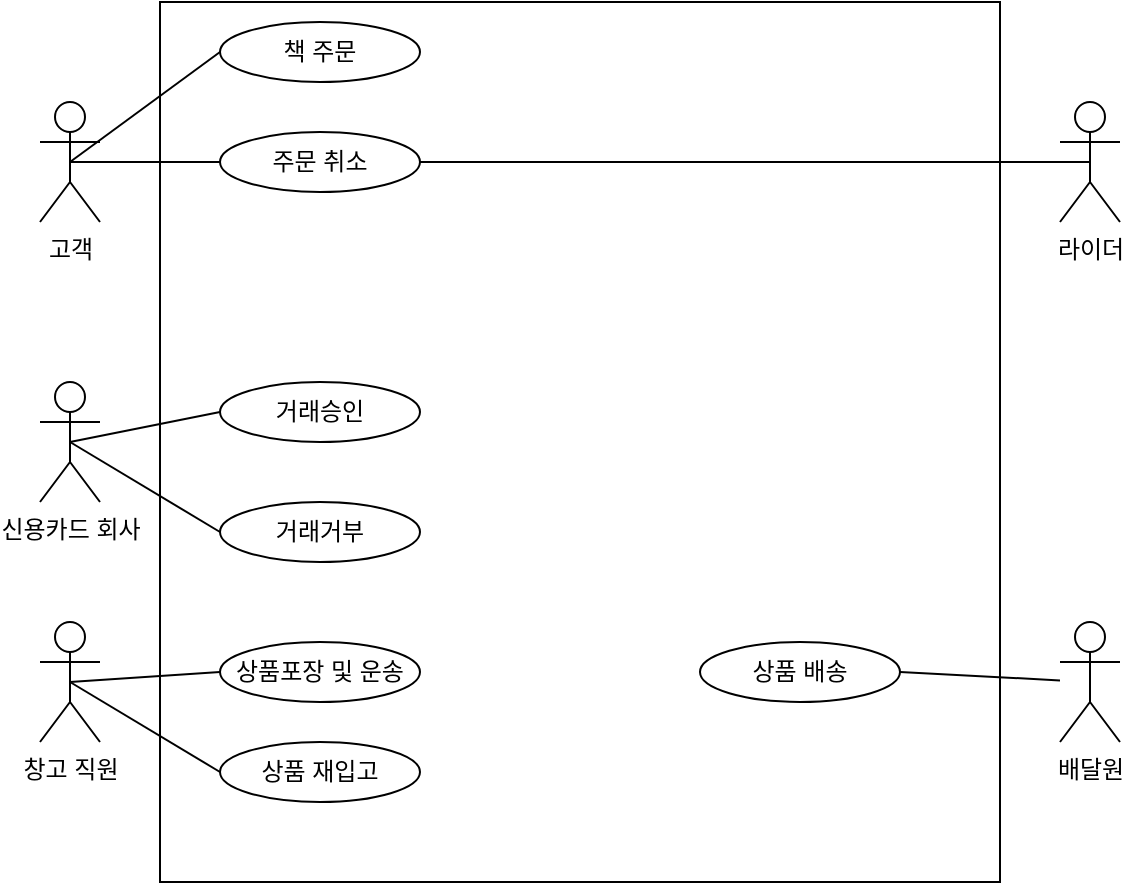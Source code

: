 <mxfile version="24.7.12">
  <diagram name="페이지-1" id="92vLbJ7T8EABoELUDHkJ">
    <mxGraphModel dx="1434" dy="746" grid="1" gridSize="10" guides="1" tooltips="1" connect="1" arrows="1" fold="1" page="1" pageScale="1" pageWidth="827" pageHeight="1169" math="0" shadow="0">
      <root>
        <mxCell id="0" />
        <mxCell id="1" parent="0" />
        <mxCell id="xrt1njgnEoAwC1u1c_bv-40" value="" style="rounded=0;whiteSpace=wrap;html=1;" vertex="1" parent="1">
          <mxGeometry x="120" width="420" height="440" as="geometry" />
        </mxCell>
        <mxCell id="xrt1njgnEoAwC1u1c_bv-1" value="고객" style="shape=umlActor;verticalLabelPosition=bottom;verticalAlign=top;html=1;outlineConnect=0;" vertex="1" parent="1">
          <mxGeometry x="60" y="50" width="30" height="60" as="geometry" />
        </mxCell>
        <mxCell id="xrt1njgnEoAwC1u1c_bv-2" value="창고 직원" style="shape=umlActor;verticalLabelPosition=bottom;verticalAlign=top;html=1;outlineConnect=0;" vertex="1" parent="1">
          <mxGeometry x="60" y="310" width="30" height="60" as="geometry" />
        </mxCell>
        <mxCell id="xrt1njgnEoAwC1u1c_bv-3" value="신용카드 회사" style="shape=umlActor;verticalLabelPosition=bottom;verticalAlign=top;html=1;outlineConnect=0;" vertex="1" parent="1">
          <mxGeometry x="60" y="190" width="30" height="60" as="geometry" />
        </mxCell>
        <mxCell id="xrt1njgnEoAwC1u1c_bv-4" value="라이더" style="shape=umlActor;verticalLabelPosition=bottom;verticalAlign=top;html=1;outlineConnect=0;" vertex="1" parent="1">
          <mxGeometry x="570" y="50" width="30" height="60" as="geometry" />
        </mxCell>
        <mxCell id="xrt1njgnEoAwC1u1c_bv-5" value="배달원" style="shape=umlActor;verticalLabelPosition=bottom;verticalAlign=top;html=1;outlineConnect=0;" vertex="1" parent="1">
          <mxGeometry x="570" y="310" width="30" height="60" as="geometry" />
        </mxCell>
        <mxCell id="xrt1njgnEoAwC1u1c_bv-16" value="책 주문" style="ellipse;whiteSpace=wrap;html=1;" vertex="1" parent="1">
          <mxGeometry x="150" y="10" width="100" height="30" as="geometry" />
        </mxCell>
        <mxCell id="xrt1njgnEoAwC1u1c_bv-20" value="주문 취소&lt;span style=&quot;color: rgba(0, 0, 0, 0); font-family: monospace; font-size: 0px; text-align: start; text-wrap: nowrap;&quot;&gt;%3CmxGraphModel%3E%3Croot%3E%3CmxCell%20id%3D%220%22%2F%3E%3CmxCell%20id%3D%221%22%20parent%3D%220%22%2F%3E%3CmxCell%20id%3D%222%22%20value%3D%22%ED%95%AD%EB%AA%A9%20%EC%A0%9C%EA%B1%B0%22%20style%3D%22ellipse%3BwhiteSpace%3Dwrap%3Bhtml%3D1%3B%22%20vertex%3D%221%22%20parent%3D%221%22%3E%3CmxGeometry%20x%3D%22150%22%20y%3D%22120%22%20width%3D%22100%22%20height%3D%2230%22%20as%3D%22geometry%22%2F%3E%3C%2FmxCell%3E%3C%2Froot%3E%3C%2FmxGraphModel%3E&lt;/span&gt;" style="ellipse;whiteSpace=wrap;html=1;" vertex="1" parent="1">
          <mxGeometry x="150" y="65" width="100" height="30" as="geometry" />
        </mxCell>
        <mxCell id="xrt1njgnEoAwC1u1c_bv-25" value="상품포장 및 운송" style="ellipse;whiteSpace=wrap;html=1;" vertex="1" parent="1">
          <mxGeometry x="150" y="320" width="100" height="30" as="geometry" />
        </mxCell>
        <mxCell id="xrt1njgnEoAwC1u1c_bv-26" value="상품 재입고" style="ellipse;whiteSpace=wrap;html=1;" vertex="1" parent="1">
          <mxGeometry x="150" y="370" width="100" height="30" as="geometry" />
        </mxCell>
        <mxCell id="xrt1njgnEoAwC1u1c_bv-27" value="" style="endArrow=none;html=1;rounded=0;entryX=0;entryY=0.5;entryDx=0;entryDy=0;exitX=0.5;exitY=0.5;exitDx=0;exitDy=0;exitPerimeter=0;" edge="1" parent="1" source="xrt1njgnEoAwC1u1c_bv-1" target="xrt1njgnEoAwC1u1c_bv-16">
          <mxGeometry width="50" height="50" relative="1" as="geometry">
            <mxPoint x="390" y="410" as="sourcePoint" />
            <mxPoint x="440" y="360" as="targetPoint" />
          </mxGeometry>
        </mxCell>
        <mxCell id="xrt1njgnEoAwC1u1c_bv-32" value="" style="endArrow=none;html=1;rounded=0;entryX=0;entryY=0.5;entryDx=0;entryDy=0;exitX=0.5;exitY=0.5;exitDx=0;exitDy=0;exitPerimeter=0;" edge="1" parent="1" source="xrt1njgnEoAwC1u1c_bv-1" target="xrt1njgnEoAwC1u1c_bv-20">
          <mxGeometry width="50" height="50" relative="1" as="geometry">
            <mxPoint x="440" y="460" as="sourcePoint" />
            <mxPoint x="490" y="410" as="targetPoint" />
          </mxGeometry>
        </mxCell>
        <mxCell id="xrt1njgnEoAwC1u1c_bv-34" value="거래승인" style="ellipse;whiteSpace=wrap;html=1;" vertex="1" parent="1">
          <mxGeometry x="150" y="190" width="100" height="30" as="geometry" />
        </mxCell>
        <mxCell id="xrt1njgnEoAwC1u1c_bv-35" value="거래거부" style="ellipse;whiteSpace=wrap;html=1;" vertex="1" parent="1">
          <mxGeometry x="150" y="250" width="100" height="30" as="geometry" />
        </mxCell>
        <mxCell id="xrt1njgnEoAwC1u1c_bv-36" value="상품 배송" style="ellipse;whiteSpace=wrap;html=1;" vertex="1" parent="1">
          <mxGeometry x="390" y="320" width="100" height="30" as="geometry" />
        </mxCell>
        <mxCell id="xrt1njgnEoAwC1u1c_bv-38" value="" style="endArrow=none;html=1;rounded=0;entryX=0;entryY=0.5;entryDx=0;entryDy=0;exitX=0.5;exitY=0.5;exitDx=0;exitDy=0;exitPerimeter=0;" edge="1" parent="1" source="xrt1njgnEoAwC1u1c_bv-3" target="xrt1njgnEoAwC1u1c_bv-34">
          <mxGeometry width="50" height="50" relative="1" as="geometry">
            <mxPoint x="390" y="410" as="sourcePoint" />
            <mxPoint x="440" y="360" as="targetPoint" />
          </mxGeometry>
        </mxCell>
        <mxCell id="xrt1njgnEoAwC1u1c_bv-41" value="" style="endArrow=none;html=1;rounded=0;entryX=0;entryY=0.5;entryDx=0;entryDy=0;exitX=0.5;exitY=0.5;exitDx=0;exitDy=0;exitPerimeter=0;" edge="1" parent="1" source="xrt1njgnEoAwC1u1c_bv-3" target="xrt1njgnEoAwC1u1c_bv-35">
          <mxGeometry width="50" height="50" relative="1" as="geometry">
            <mxPoint x="390" y="410" as="sourcePoint" />
            <mxPoint x="440" y="360" as="targetPoint" />
          </mxGeometry>
        </mxCell>
        <mxCell id="xrt1njgnEoAwC1u1c_bv-42" value="" style="endArrow=none;html=1;rounded=0;entryX=0;entryY=0.5;entryDx=0;entryDy=0;exitX=0.5;exitY=0.5;exitDx=0;exitDy=0;exitPerimeter=0;" edge="1" parent="1" source="xrt1njgnEoAwC1u1c_bv-2" target="xrt1njgnEoAwC1u1c_bv-25">
          <mxGeometry width="50" height="50" relative="1" as="geometry">
            <mxPoint x="400" y="420" as="sourcePoint" />
            <mxPoint x="450" y="370" as="targetPoint" />
          </mxGeometry>
        </mxCell>
        <mxCell id="xrt1njgnEoAwC1u1c_bv-43" value="" style="endArrow=none;html=1;rounded=0;entryX=0;entryY=0.5;entryDx=0;entryDy=0;exitX=0.5;exitY=0.5;exitDx=0;exitDy=0;exitPerimeter=0;" edge="1" parent="1" source="xrt1njgnEoAwC1u1c_bv-2" target="xrt1njgnEoAwC1u1c_bv-26">
          <mxGeometry width="50" height="50" relative="1" as="geometry">
            <mxPoint x="85" y="350" as="sourcePoint" />
            <mxPoint x="160" y="345" as="targetPoint" />
          </mxGeometry>
        </mxCell>
        <mxCell id="xrt1njgnEoAwC1u1c_bv-44" value="" style="endArrow=none;html=1;rounded=0;entryX=0.5;entryY=0.5;entryDx=0;entryDy=0;entryPerimeter=0;exitX=1;exitY=0.5;exitDx=0;exitDy=0;" edge="1" parent="1" source="xrt1njgnEoAwC1u1c_bv-20" target="xrt1njgnEoAwC1u1c_bv-4">
          <mxGeometry width="50" height="50" relative="1" as="geometry">
            <mxPoint x="85" y="350" as="sourcePoint" />
            <mxPoint x="160" y="395" as="targetPoint" />
          </mxGeometry>
        </mxCell>
        <mxCell id="xrt1njgnEoAwC1u1c_bv-45" value="" style="endArrow=none;html=1;rounded=0;exitX=1;exitY=0.5;exitDx=0;exitDy=0;" edge="1" parent="1" source="xrt1njgnEoAwC1u1c_bv-36" target="xrt1njgnEoAwC1u1c_bv-5">
          <mxGeometry width="50" height="50" relative="1" as="geometry">
            <mxPoint x="260" y="90" as="sourcePoint" />
            <mxPoint x="595" y="90" as="targetPoint" />
          </mxGeometry>
        </mxCell>
      </root>
    </mxGraphModel>
  </diagram>
</mxfile>
